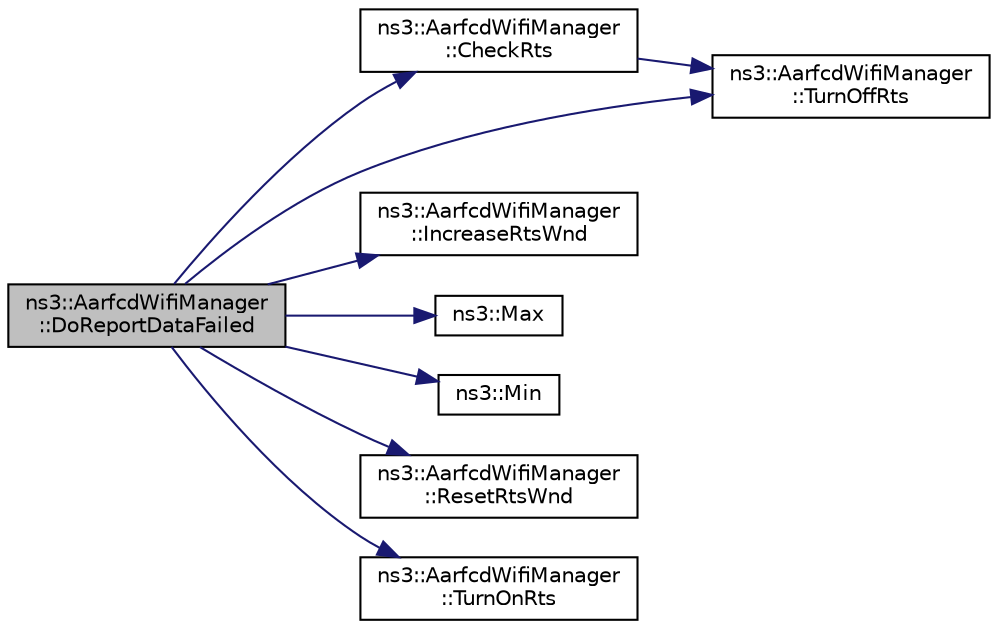 digraph "ns3::AarfcdWifiManager::DoReportDataFailed"
{
 // LATEX_PDF_SIZE
  edge [fontname="Helvetica",fontsize="10",labelfontname="Helvetica",labelfontsize="10"];
  node [fontname="Helvetica",fontsize="10",shape=record];
  rankdir="LR";
  Node1 [label="ns3::AarfcdWifiManager\l::DoReportDataFailed",height=0.2,width=0.4,color="black", fillcolor="grey75", style="filled", fontcolor="black",tooltip="It is important to realize that \"recovery\" mode starts after failure of the first transmission after ..."];
  Node1 -> Node2 [color="midnightblue",fontsize="10",style="solid",fontname="Helvetica"];
  Node2 [label="ns3::AarfcdWifiManager\l::CheckRts",height=0.2,width=0.4,color="black", fillcolor="white", style="filled",URL="$classns3_1_1_aarfcd_wifi_manager.html#ae5874a6eb640c1873aa0f1b3da958be0",tooltip="Check if the use of RTS for the given station can be turned off."];
  Node2 -> Node3 [color="midnightblue",fontsize="10",style="solid",fontname="Helvetica"];
  Node3 [label="ns3::AarfcdWifiManager\l::TurnOffRts",height=0.2,width=0.4,color="black", fillcolor="white", style="filled",URL="$classns3_1_1_aarfcd_wifi_manager.html#a6d7efd473f4ea360b0f95895d91e5e1e",tooltip="Turn off RTS for the given station."];
  Node1 -> Node4 [color="midnightblue",fontsize="10",style="solid",fontname="Helvetica"];
  Node4 [label="ns3::AarfcdWifiManager\l::IncreaseRtsWnd",height=0.2,width=0.4,color="black", fillcolor="white", style="filled",URL="$classns3_1_1_aarfcd_wifi_manager.html#afb01eeaa098032d4b0433a75e72de71d",tooltip="Increase the RTS window size of the given station."];
  Node1 -> Node5 [color="midnightblue",fontsize="10",style="solid",fontname="Helvetica"];
  Node5 [label="ns3::Max",height=0.2,width=0.4,color="black", fillcolor="white", style="filled",URL="$group__highprec.html#ga0d35bb9363c0da4cc2557158b95dbca0",tooltip="Maximum."];
  Node1 -> Node6 [color="midnightblue",fontsize="10",style="solid",fontname="Helvetica"];
  Node6 [label="ns3::Min",height=0.2,width=0.4,color="black", fillcolor="white", style="filled",URL="$group__highprec.html#gacb0b89d5f4363bf77747ff1212f27430",tooltip="Minimum."];
  Node1 -> Node7 [color="midnightblue",fontsize="10",style="solid",fontname="Helvetica"];
  Node7 [label="ns3::AarfcdWifiManager\l::ResetRtsWnd",height=0.2,width=0.4,color="black", fillcolor="white", style="filled",URL="$classns3_1_1_aarfcd_wifi_manager.html#a058177eefb3e0938db7a6dae911d4f1b",tooltip="Reset the RTS window of the given station."];
  Node1 -> Node3 [color="midnightblue",fontsize="10",style="solid",fontname="Helvetica"];
  Node1 -> Node8 [color="midnightblue",fontsize="10",style="solid",fontname="Helvetica"];
  Node8 [label="ns3::AarfcdWifiManager\l::TurnOnRts",height=0.2,width=0.4,color="black", fillcolor="white", style="filled",URL="$classns3_1_1_aarfcd_wifi_manager.html#a7c0735a4d35702f34551d000808d9875",tooltip="Turn on RTS for the given station."];
}

